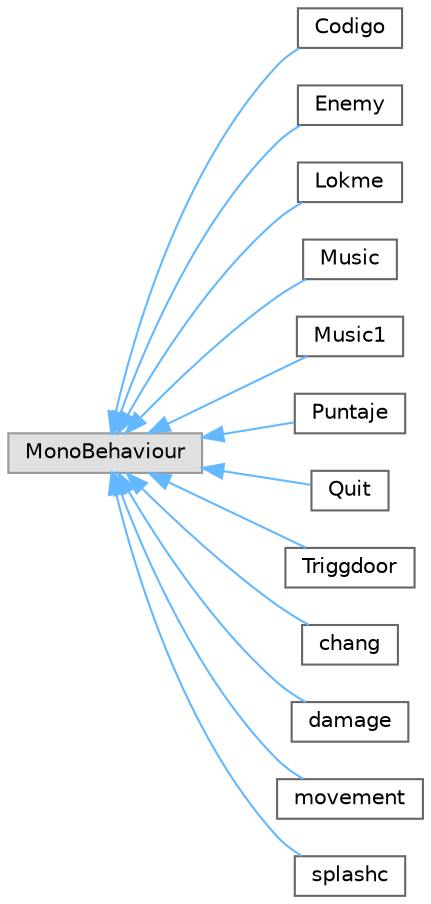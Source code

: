 digraph "Graphical Class Hierarchy"
{
 // LATEX_PDF_SIZE
  bgcolor="transparent";
  edge [fontname=Helvetica,fontsize=10,labelfontname=Helvetica,labelfontsize=10];
  node [fontname=Helvetica,fontsize=10,shape=box,height=0.2,width=0.4];
  rankdir="LR";
  Node0 [id="Node000000",label="MonoBehaviour",height=0.2,width=0.4,color="grey60", fillcolor="#E0E0E0", style="filled",tooltip=" "];
  Node0 -> Node1 [id="edge1_Node000000_Node000001",dir="back",color="steelblue1",style="solid",tooltip=" "];
  Node1 [id="Node000001",label="Codigo",height=0.2,width=0.4,color="grey40", fillcolor="white", style="filled",URL="$class_codigo.html",tooltip="Controla una animación de rotación y escalado sobre un objeto, además de reproducir un sonido al pres..."];
  Node0 -> Node2 [id="edge2_Node000000_Node000002",dir="back",color="steelblue1",style="solid",tooltip=" "];
  Node2 [id="Node000002",label="Enemy",height=0.2,width=0.4,color="grey40", fillcolor="white", style="filled",URL="$class_enemy.html",tooltip="Controla la visualización de un panel UI cuando otro objeto entra en su zona de colisión (trigger)."];
  Node0 -> Node3 [id="edge3_Node000000_Node000003",dir="back",color="steelblue1",style="solid",tooltip=" "];
  Node3 [id="Node000003",label="Lokme",height=0.2,width=0.4,color="grey40", fillcolor="white", style="filled",URL="$class_lokme.html",tooltip="Hace que el objeto gire horizontalmente para mirar hacia la posición del jugador."];
  Node0 -> Node4 [id="edge4_Node000000_Node000004",dir="back",color="steelblue1",style="solid",tooltip=" "];
  Node4 [id="Node000004",label="Music",height=0.2,width=0.4,color="grey40", fillcolor="white", style="filled",URL="$class_music.html",tooltip="Controla la reproducción de música de fondo persistente entre escenas usando el patrón Singleton."];
  Node0 -> Node5 [id="edge5_Node000000_Node000005",dir="back",color="steelblue1",style="solid",tooltip=" "];
  Node5 [id="Node000005",label="Music1",height=0.2,width=0.4,color="grey40", fillcolor="white", style="filled",URL="$class_music1.html",tooltip=" "];
  Node0 -> Node6 [id="edge6_Node000000_Node000006",dir="back",color="steelblue1",style="solid",tooltip=" "];
  Node6 [id="Node000006",label="Puntaje",height=0.2,width=0.4,color="grey40", fillcolor="white", style="filled",URL="$class_puntaje.html",tooltip="Controla y muestra el puntaje acumulado durante el juego."];
  Node0 -> Node7 [id="edge7_Node000000_Node000007",dir="back",color="steelblue1",style="solid",tooltip=" "];
  Node7 [id="Node000007",label="Quit",height=0.2,width=0.4,color="grey40", fillcolor="white", style="filled",URL="$class_quit.html",tooltip="Controla la orientación de la pantalla y permite salir de la aplicación."];
  Node0 -> Node8 [id="edge8_Node000000_Node000008",dir="back",color="steelblue1",style="solid",tooltip=" "];
  Node8 [id="Node000008",label="Triggdoor",height=0.2,width=0.4,color="grey40", fillcolor="white", style="filled",URL="$class_triggdoor.html",tooltip="Cambia a una nueva escena cuando cualquier objeto entra en el área de colisión (trigger)."];
  Node0 -> Node9 [id="edge9_Node000000_Node000009",dir="back",color="steelblue1",style="solid",tooltip=" "];
  Node9 [id="Node000009",label="chang",height=0.2,width=0.4,color="grey40", fillcolor="white", style="filled",URL="$classchang.html",tooltip="Controlador para el cambio de escenas con transiciones de fundido (fade)."];
  Node0 -> Node10 [id="edge10_Node000000_Node000010",dir="back",color="steelblue1",style="solid",tooltip=" "];
  Node10 [id="Node000010",label="damage",height=0.2,width=0.4,color="grey40", fillcolor="white", style="filled",URL="$classdamage.html",tooltip="Script que detecta colisiones con el jugador y lo destruye al impactar."];
  Node0 -> Node11 [id="edge11_Node000000_Node000011",dir="back",color="steelblue1",style="solid",tooltip=" "];
  Node11 [id="Node000011",label="movement",height=0.2,width=0.4,color="grey40", fillcolor="white", style="filled",URL="$classmovement.html",tooltip="Clase que controla el movimiento del personaje en 2D."];
  Node0 -> Node12 [id="edge12_Node000000_Node000012",dir="back",color="steelblue1",style="solid",tooltip=" "];
  Node12 [id="Node000012",label="splashc",height=0.2,width=0.4,color="grey40", fillcolor="white", style="filled",URL="$classsplashc.html",tooltip="Controla un efecto visual de \"pulso\" en una imagen antes de cambiar de escena."];
}
